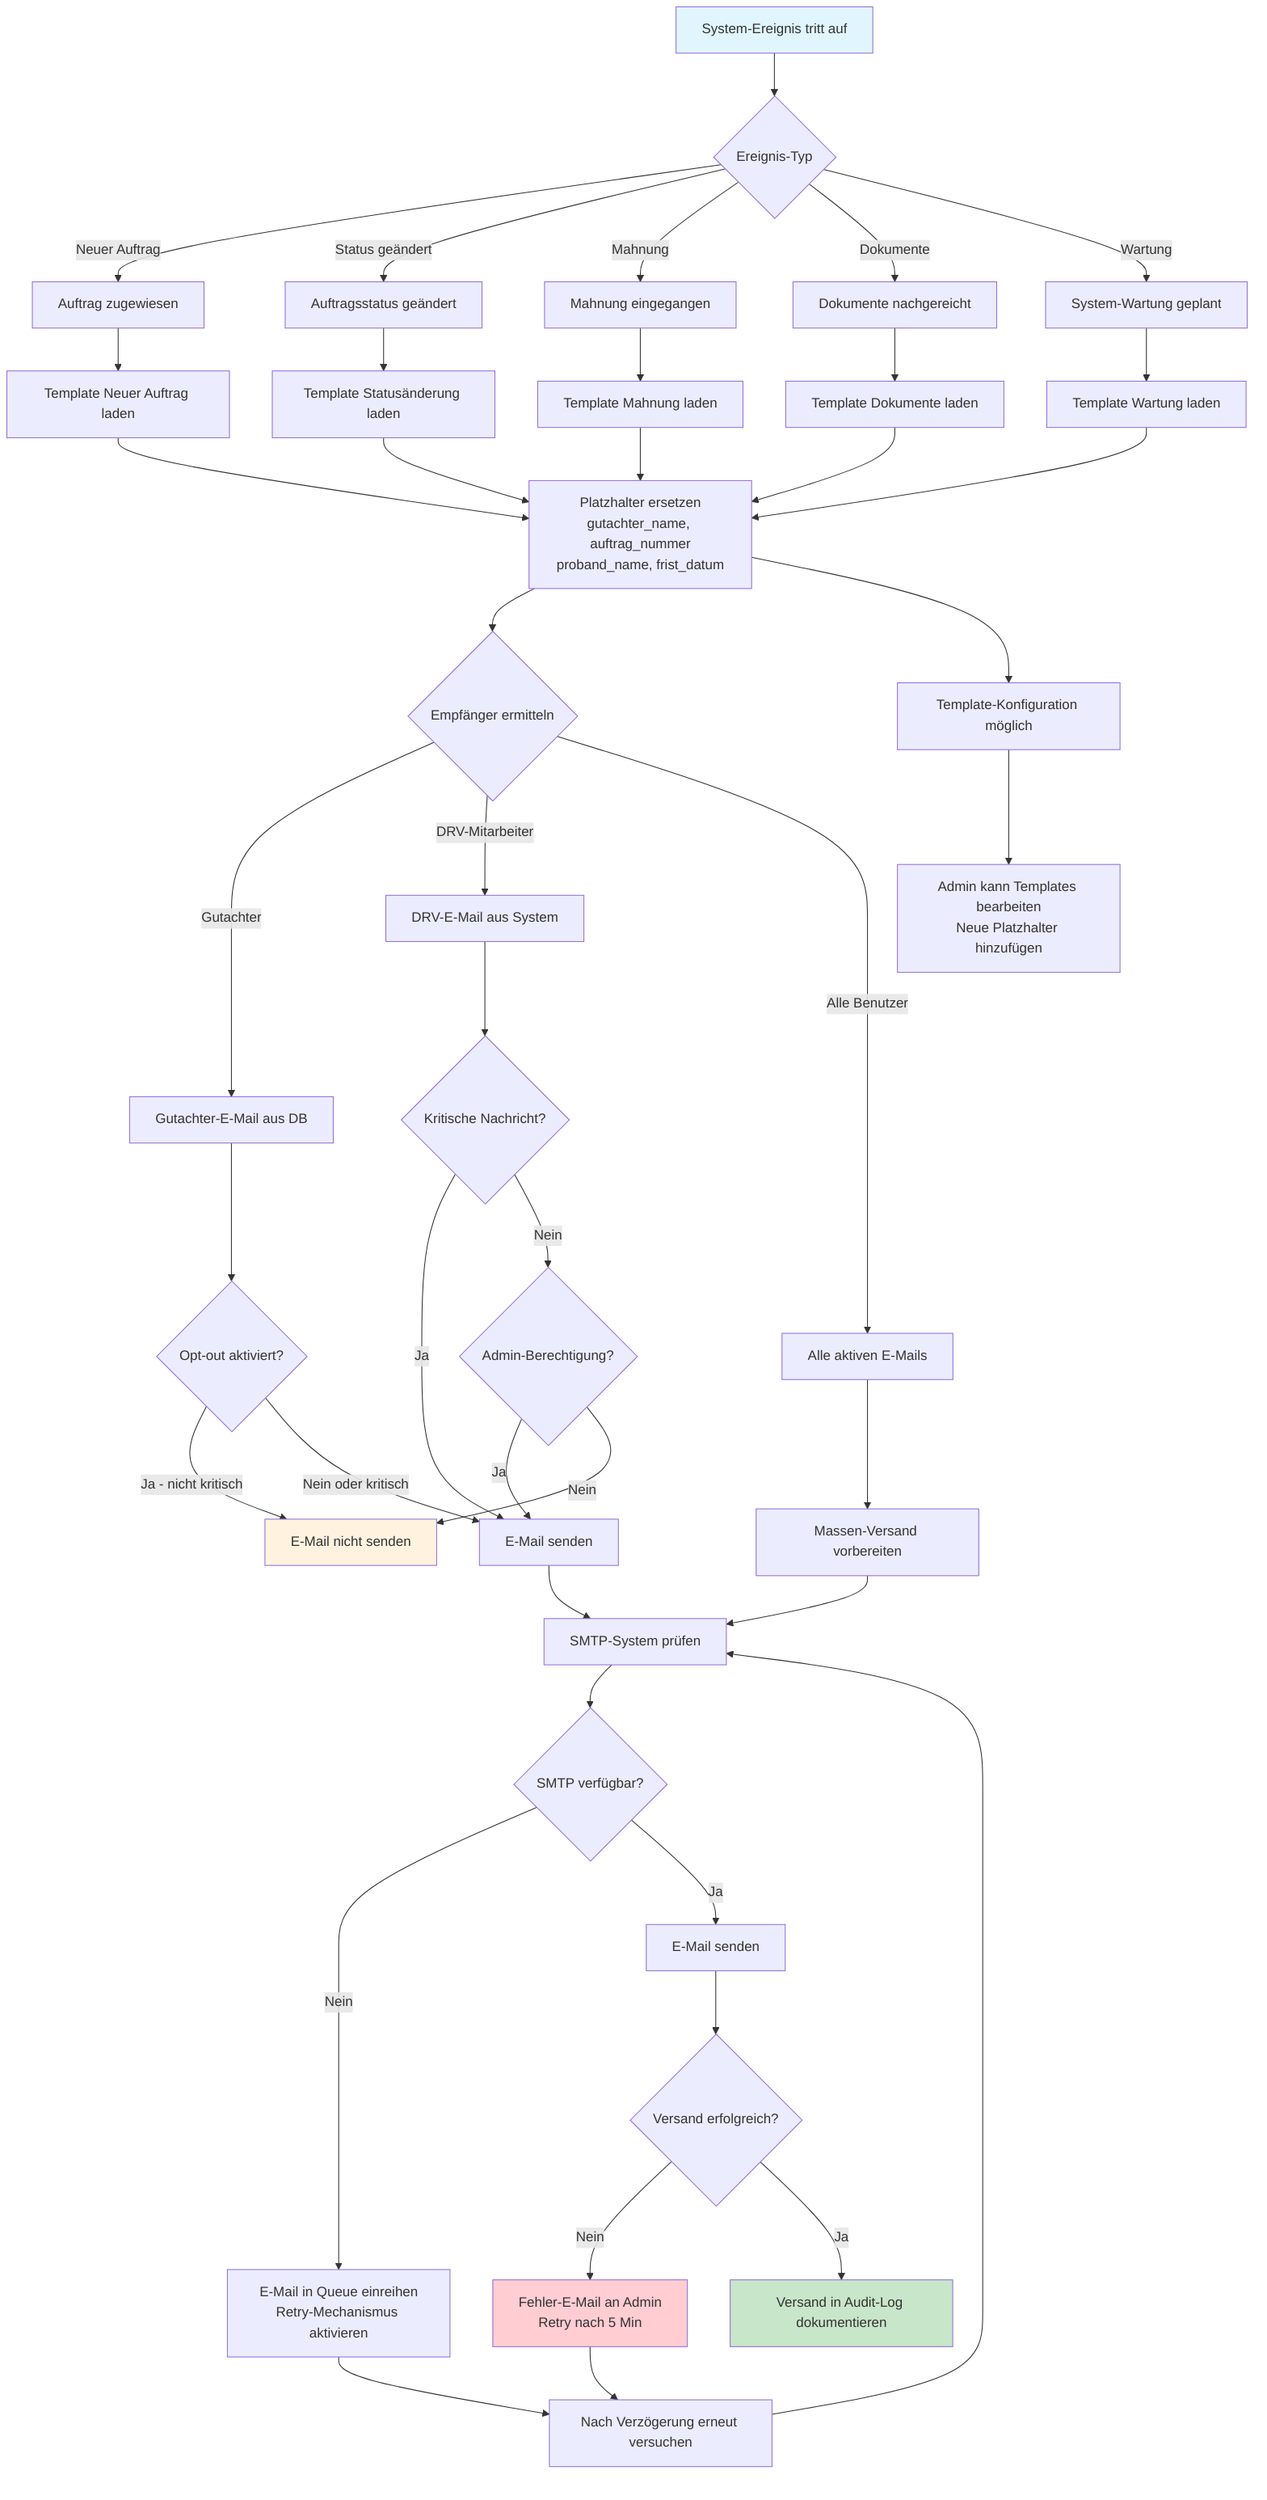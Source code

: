 flowchart TD
    A[System-Ereignis tritt auf] --> B{Ereignis-Typ}
    
    %% Verschiedene Trigger
    B -->|Neuer Auftrag| C[Auftrag zugewiesen]
    B -->|Status geändert| D[Auftragsstatus geändert]
    B -->|Mahnung| E[Mahnung eingegangen]
    B -->|Dokumente| F[Dokumente nachgereicht]
    B -->|Wartung| G[System-Wartung geplant]
    
    %% E-Mail Generierung
    C --> H[Template Neuer Auftrag laden]
    D --> I[Template Statusänderung laden]
    E --> J[Template Mahnung laden]
    F --> K[Template Dokumente laden]
    G --> L[Template Wartung laden]
    
    %% Platzhalter ersetzen
    H --> M[Platzhalter ersetzen<br/>gutachter_name, auftrag_nummer<br/>proband_name, frist_datum]
    I --> M
    J --> M
    K --> M
    L --> M
    
    %% Empfänger bestimmen
    M --> N{Empfänger ermitteln}
    N -->|Gutachter| O[Gutachter-E-Mail aus DB]
    N -->|DRV-Mitarbeiter| P[DRV-E-Mail aus System]
    N -->|Alle Benutzer| Q[Alle aktiven E-Mails]
    
    %% Opt-out prüfen
    O --> R{Opt-out aktiviert?}
    P --> S{Kritische Nachricht?}
    Q --> T[Massen-Versand vorbereiten]
    
    R -->|Ja - nicht kritisch| U[E-Mail nicht senden]
    R -->|Nein oder kritisch| V[E-Mail senden]
    S -->|Ja| V
    S -->|Nein| W{Admin-Berechtigung?}
    W -->|Ja| V
    W -->|Nein| U
    
    %% E-Mail Versand
    V --> X[SMTP-System prüfen]
    T --> X
    X --> Y{SMTP verfügbar?}
    Y -->|Nein| Z[E-Mail in Queue einreihen<br/>Retry-Mechanismus aktivieren]
    Y -->|Ja| AA[E-Mail senden]
    
    %% Versand-Ergebnis
    AA --> BB{Versand erfolgreich?}
    BB -->|Nein| CC[Fehler-E-Mail an Admin<br/>Retry nach 5 Min]
    BB -->|Ja| DD[Versand in Audit-Log dokumentieren]
    
    %% Retry-Mechanismus
    Z --> EE[Nach Verzögerung erneut versuchen]
    EE --> X
    CC --> EE
    
    %% Admin-Konfiguration
    M --> FF[Template-Konfiguration möglich]
    FF --> GG[Admin kann Templates bearbeiten<br/>Neue Platzhalter hinzufügen]
    
    style A fill:#e1f5fe
    style DD fill:#c8e6c9
    style U fill:#fff3e0
    style CC fill:#ffcdd2